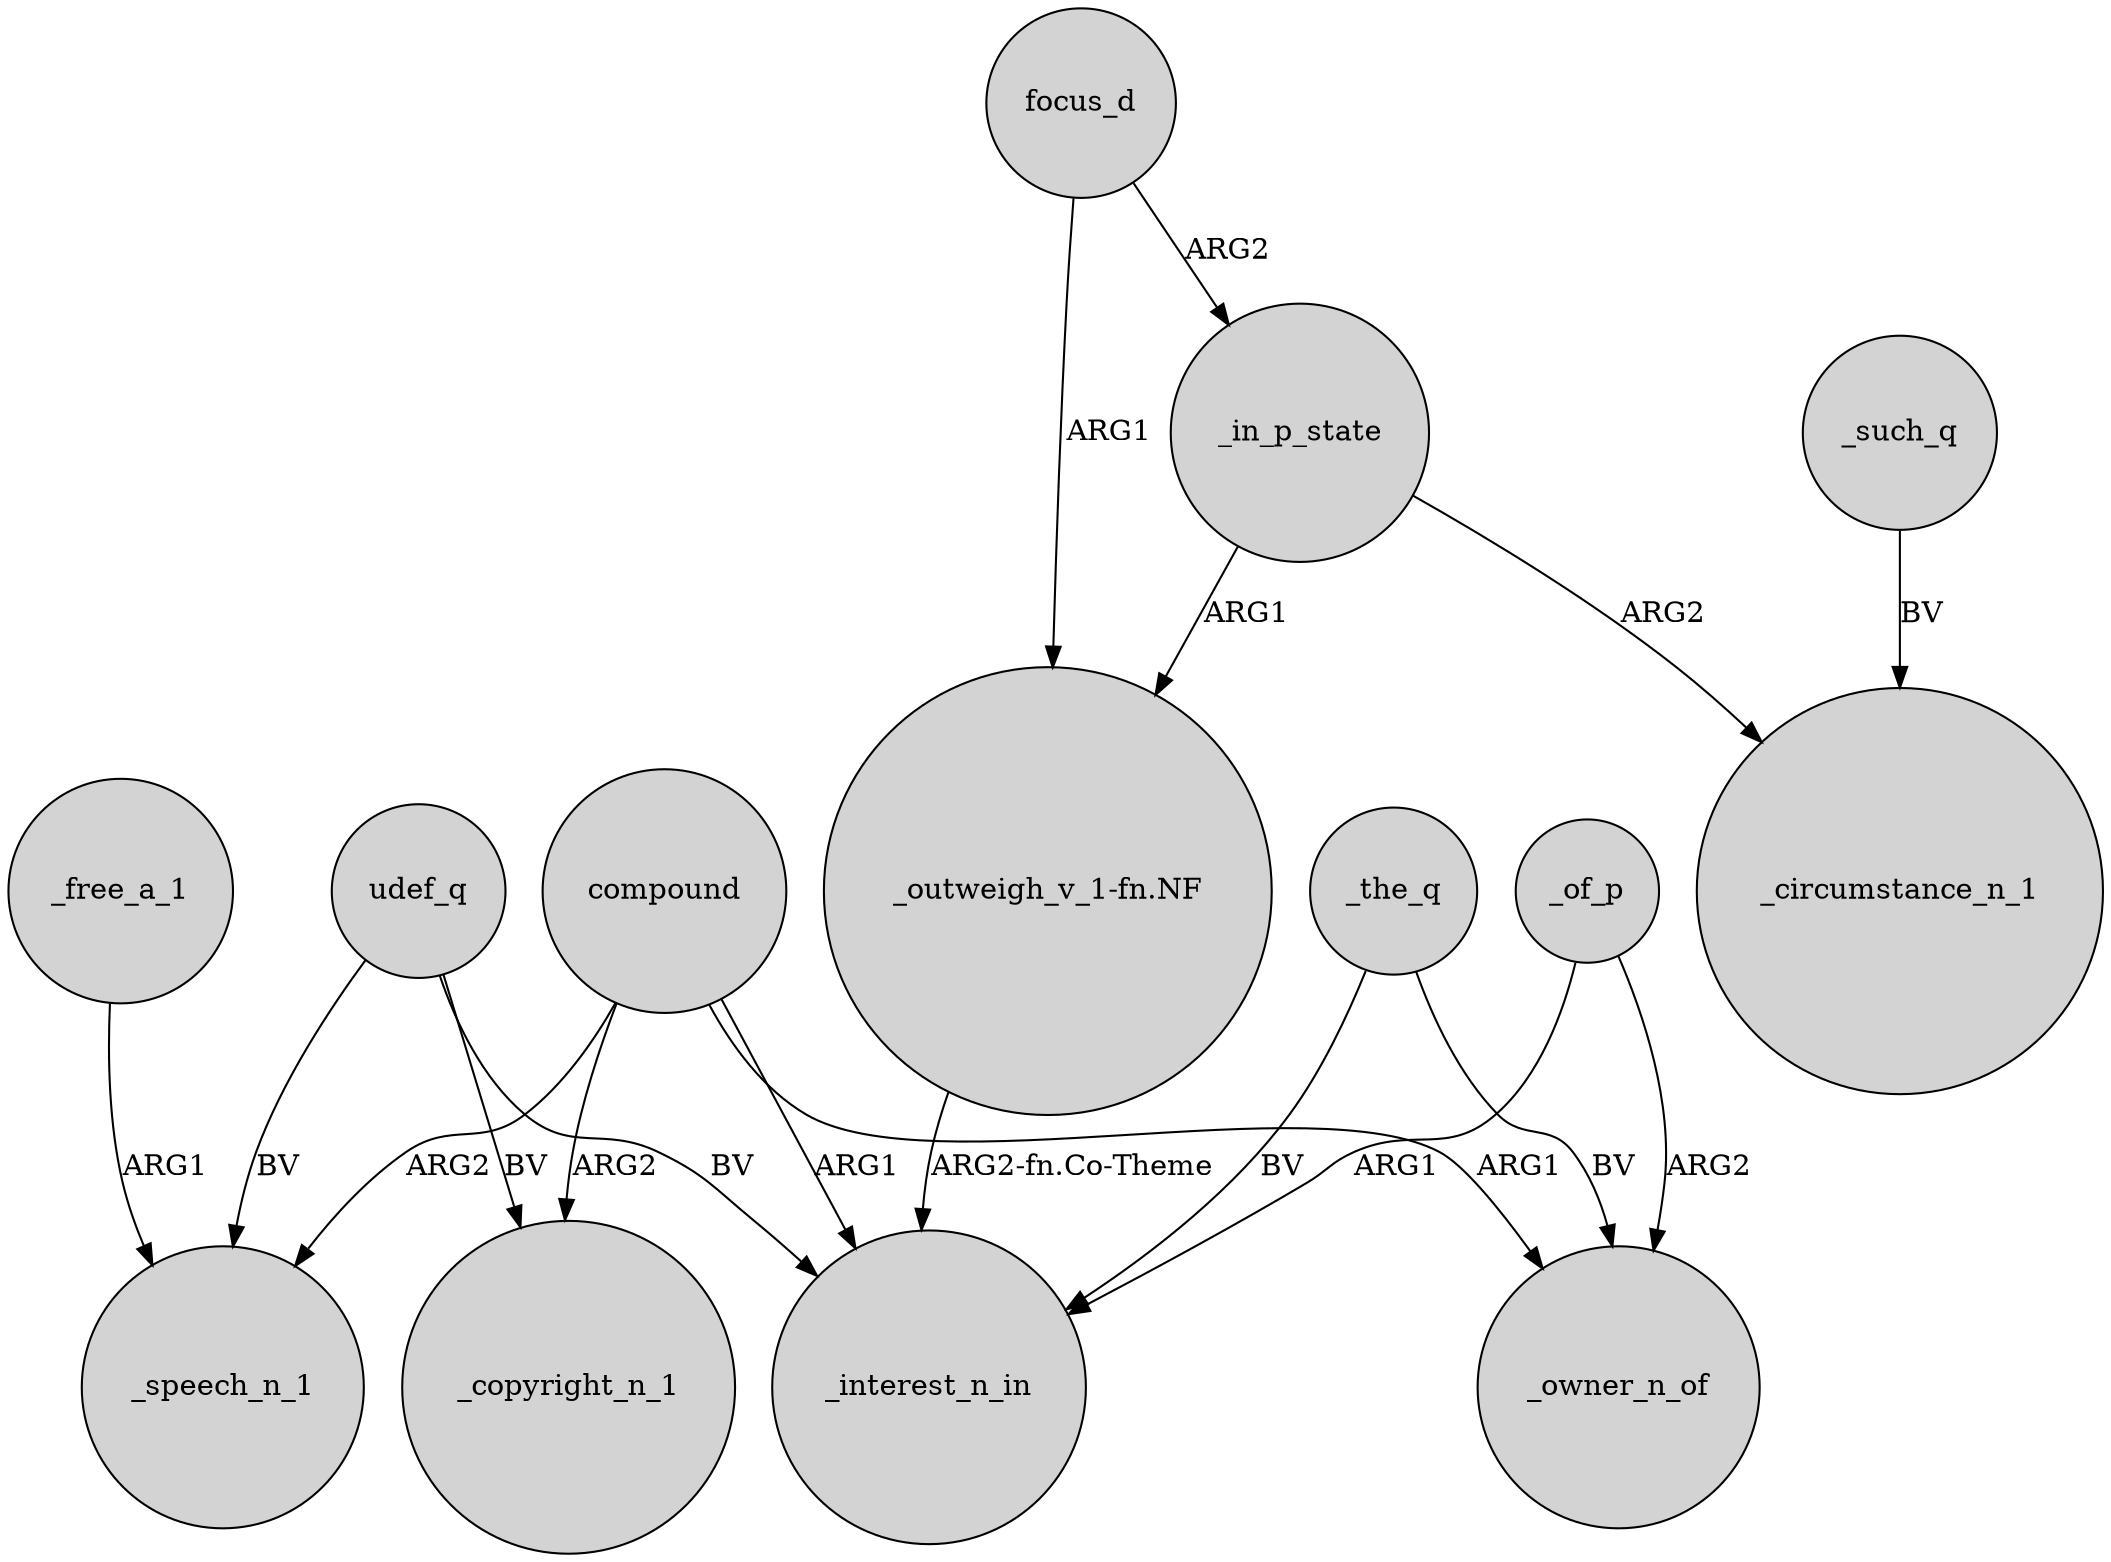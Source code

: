digraph {
	node [shape=circle style=filled]
	_in_p_state -> "_outweigh_v_1-fn.NF" [label=ARG1]
	focus_d -> "_outweigh_v_1-fn.NF" [label=ARG1]
	udef_q -> _speech_n_1 [label=BV]
	_of_p -> _owner_n_of [label=ARG2]
	_such_q -> _circumstance_n_1 [label=BV]
	compound -> _interest_n_in [label=ARG1]
	udef_q -> _interest_n_in [label=BV]
	_free_a_1 -> _speech_n_1 [label=ARG1]
	udef_q -> _copyright_n_1 [label=BV]
	_the_q -> _owner_n_of [label=BV]
	compound -> _owner_n_of [label=ARG1]
	_of_p -> _interest_n_in [label=ARG1]
	compound -> _copyright_n_1 [label=ARG2]
	_in_p_state -> _circumstance_n_1 [label=ARG2]
	_the_q -> _interest_n_in [label=BV]
	compound -> _speech_n_1 [label=ARG2]
	focus_d -> _in_p_state [label=ARG2]
	"_outweigh_v_1-fn.NF" -> _interest_n_in [label="ARG2-fn.Co-Theme"]
}
